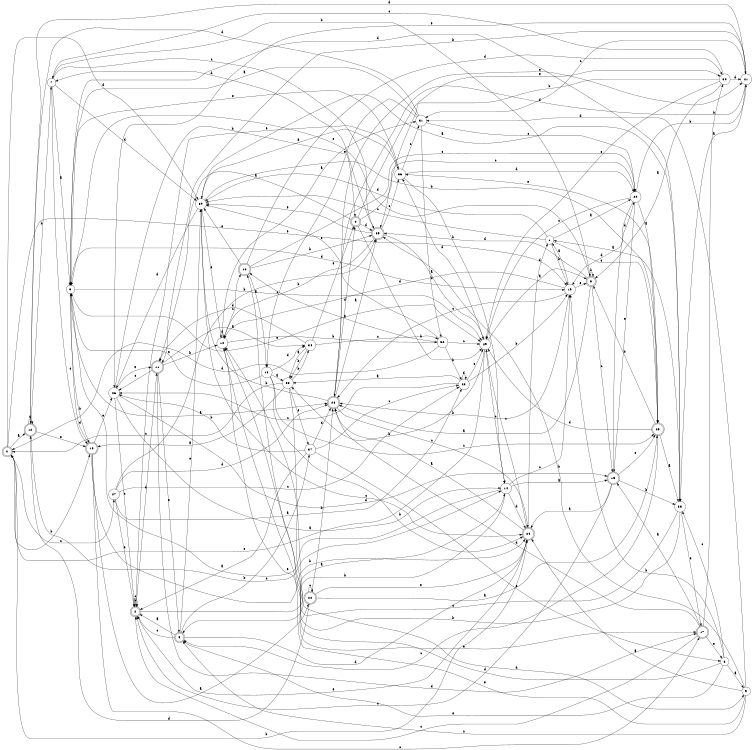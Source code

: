 digraph n32_9 {
__start0 [label="" shape="none"];

rankdir=LR;
size="8,5";

s0 [style="rounded,filled", color="black", fillcolor="white" shape="doublecircle", label="0"];
s1 [style="filled", color="black", fillcolor="white" shape="circle", label="1"];
s2 [style="rounded,filled", color="black", fillcolor="white" shape="doublecircle", label="2"];
s3 [style="filled", color="black", fillcolor="white" shape="circle", label="3"];
s4 [style="rounded,filled", color="black", fillcolor="white" shape="doublecircle", label="4"];
s5 [style="rounded,filled", color="black", fillcolor="white" shape="doublecircle", label="5"];
s6 [style="filled", color="black", fillcolor="white" shape="circle", label="6"];
s7 [style="filled", color="black", fillcolor="white" shape="circle", label="7"];
s8 [style="rounded,filled", color="black", fillcolor="white" shape="doublecircle", label="8"];
s9 [style="filled", color="black", fillcolor="white" shape="circle", label="9"];
s10 [style="filled", color="black", fillcolor="white" shape="circle", label="10"];
s11 [style="rounded,filled", color="black", fillcolor="white" shape="doublecircle", label="11"];
s12 [style="rounded,filled", color="black", fillcolor="white" shape="doublecircle", label="12"];
s13 [style="rounded,filled", color="black", fillcolor="white" shape="doublecircle", label="13"];
s14 [style="filled", color="black", fillcolor="white" shape="circle", label="14"];
s15 [style="rounded,filled", color="black", fillcolor="white" shape="doublecircle", label="15"];
s16 [style="rounded,filled", color="black", fillcolor="white" shape="doublecircle", label="16"];
s17 [style="rounded,filled", color="black", fillcolor="white" shape="doublecircle", label="17"];
s18 [style="filled", color="black", fillcolor="white" shape="circle", label="18"];
s19 [style="filled", color="black", fillcolor="white" shape="circle", label="19"];
s20 [style="filled", color="black", fillcolor="white" shape="circle", label="20"];
s21 [style="filled", color="black", fillcolor="white" shape="circle", label="21"];
s22 [style="rounded,filled", color="black", fillcolor="white" shape="doublecircle", label="22"];
s23 [style="filled", color="black", fillcolor="white" shape="circle", label="23"];
s24 [style="rounded,filled", color="black", fillcolor="white" shape="doublecircle", label="24"];
s25 [style="rounded,filled", color="black", fillcolor="white" shape="doublecircle", label="25"];
s26 [style="filled", color="black", fillcolor="white" shape="circle", label="26"];
s27 [style="filled", color="black", fillcolor="white" shape="circle", label="27"];
s28 [style="rounded,filled", color="black", fillcolor="white" shape="doublecircle", label="28"];
s29 [style="filled", color="black", fillcolor="white" shape="circle", label="29"];
s30 [style="filled", color="black", fillcolor="white" shape="circle", label="30"];
s31 [style="filled", color="black", fillcolor="white" shape="circle", label="31"];
s32 [style="filled", color="black", fillcolor="white" shape="circle", label="32"];
s33 [style="filled", color="black", fillcolor="white" shape="circle", label="33"];
s34 [style="filled", color="black", fillcolor="white" shape="circle", label="34"];
s35 [style="rounded,filled", color="black", fillcolor="white" shape="doublecircle", label="35"];
s36 [style="filled", color="black", fillcolor="white" shape="circle", label="36"];
s37 [style="filled", color="black", fillcolor="white" shape="circle", label="37"];
s38 [style="filled", color="black", fillcolor="white" shape="circle", label="38"];
s39 [style="filled", color="black", fillcolor="white" shape="circle", label="39"];
s0 -> s12 [label="a"];
s0 -> s13 [label="b"];
s0 -> s27 [label="c"];
s0 -> s39 [label="d"];
s0 -> s19 [label="e"];
s1 -> s20 [label="a"];
s1 -> s19 [label="b"];
s1 -> s39 [label="c"];
s1 -> s39 [label="d"];
s1 -> s25 [label="e"];
s2 -> s14 [label="a"];
s2 -> s2 [label="b"];
s2 -> s2 [label="c"];
s2 -> s11 [label="d"];
s2 -> s36 [label="e"];
s3 -> s28 [label="a"];
s3 -> s13 [label="b"];
s3 -> s29 [label="c"];
s3 -> s19 [label="d"];
s3 -> s29 [label="e"];
s4 -> s11 [label="a"];
s4 -> s29 [label="b"];
s4 -> s20 [label="c"];
s4 -> s35 [label="d"];
s4 -> s30 [label="e"];
s5 -> s2 [label="a"];
s5 -> s37 [label="b"];
s5 -> s2 [label="c"];
s5 -> s24 [label="d"];
s5 -> s39 [label="e"];
s6 -> s9 [label="a"];
s6 -> s19 [label="b"];
s6 -> s33 [label="c"];
s6 -> s16 [label="d"];
s6 -> s5 [label="e"];
s7 -> s3 [label="a"];
s7 -> s8 [label="b"];
s7 -> s35 [label="c"];
s7 -> s39 [label="d"];
s7 -> s13 [label="e"];
s8 -> s28 [label="a"];
s8 -> s8 [label="b"];
s8 -> s15 [label="c"];
s8 -> s35 [label="d"];
s8 -> s3 [label="e"];
s9 -> s24 [label="a"];
s9 -> s35 [label="b"];
s9 -> s5 [label="c"];
s9 -> s31 [label="d"];
s9 -> s10 [label="e"];
s10 -> s31 [label="a"];
s10 -> s32 [label="b"];
s10 -> s16 [label="c"];
s10 -> s10 [label="d"];
s10 -> s17 [label="e"];
s11 -> s34 [label="a"];
s11 -> s10 [label="b"];
s11 -> s26 [label="c"];
s11 -> s17 [label="d"];
s11 -> s5 [label="e"];
s12 -> s12 [label="a"];
s12 -> s7 [label="b"];
s12 -> s14 [label="c"];
s12 -> s21 [label="d"];
s12 -> s13 [label="e"];
s13 -> s22 [label="a"];
s13 -> s24 [label="b"];
s13 -> s17 [label="c"];
s13 -> s3 [label="d"];
s13 -> s26 [label="e"];
s14 -> s15 [label="a"];
s14 -> s5 [label="b"];
s14 -> s19 [label="c"];
s14 -> s24 [label="d"];
s14 -> s3 [label="e"];
s15 -> s24 [label="a"];
s15 -> s33 [label="b"];
s15 -> s2 [label="c"];
s15 -> s20 [label="d"];
s15 -> s25 [label="e"];
s16 -> s18 [label="a"];
s16 -> s35 [label="b"];
s16 -> s20 [label="c"];
s16 -> s30 [label="d"];
s16 -> s39 [label="e"];
s17 -> s15 [label="a"];
s17 -> s30 [label="b"];
s17 -> s2 [label="c"];
s17 -> s28 [label="d"];
s17 -> s6 [label="e"];
s18 -> s38 [label="a"];
s18 -> s24 [label="b"];
s18 -> s25 [label="c"];
s18 -> s34 [label="d"];
s18 -> s3 [label="e"];
s19 -> s1 [label="a"];
s19 -> s28 [label="b"];
s19 -> s28 [label="c"];
s19 -> s10 [label="d"];
s19 -> s8 [label="e"];
s20 -> s25 [label="a"];
s20 -> s21 [label="b"];
s20 -> s29 [label="c"];
s20 -> s19 [label="d"];
s20 -> s15 [label="e"];
s21 -> s33 [label="a"];
s21 -> s11 [label="b"];
s21 -> s31 [label="c"];
s21 -> s28 [label="d"];
s21 -> s26 [label="e"];
s22 -> s25 [label="a"];
s22 -> s28 [label="b"];
s22 -> s22 [label="c"];
s22 -> s12 [label="d"];
s22 -> s24 [label="e"];
s23 -> s38 [label="a"];
s23 -> s19 [label="b"];
s23 -> s26 [label="c"];
s23 -> s23 [label="d"];
s23 -> s29 [label="e"];
s24 -> s28 [label="a"];
s24 -> s0 [label="b"];
s24 -> s29 [label="c"];
s24 -> s1 [label="d"];
s24 -> s2 [label="e"];
s25 -> s33 [label="a"];
s25 -> s8 [label="b"];
s25 -> s5 [label="c"];
s25 -> s29 [label="d"];
s25 -> s36 [label="e"];
s26 -> s14 [label="a"];
s26 -> s4 [label="b"];
s26 -> s2 [label="c"];
s26 -> s15 [label="d"];
s26 -> s11 [label="e"];
s27 -> s23 [label="a"];
s27 -> s35 [label="b"];
s27 -> s23 [label="c"];
s27 -> s28 [label="d"];
s27 -> s2 [label="e"];
s28 -> s35 [label="a"];
s28 -> s39 [label="b"];
s28 -> s24 [label="c"];
s28 -> s4 [label="d"];
s28 -> s21 [label="e"];
s29 -> s8 [label="a"];
s29 -> s38 [label="b"];
s29 -> s14 [label="c"];
s29 -> s36 [label="d"];
s29 -> s0 [label="e"];
s30 -> s8 [label="a"];
s30 -> s35 [label="b"];
s30 -> s7 [label="c"];
s30 -> s21 [label="d"];
s30 -> s29 [label="e"];
s31 -> s3 [label="a"];
s31 -> s32 [label="b"];
s31 -> s20 [label="c"];
s31 -> s12 [label="d"];
s31 -> s18 [label="e"];
s32 -> s16 [label="a"];
s32 -> s23 [label="b"];
s32 -> s29 [label="c"];
s32 -> s0 [label="d"];
s32 -> s39 [label="e"];
s33 -> s1 [label="a"];
s33 -> s10 [label="b"];
s33 -> s10 [label="c"];
s33 -> s3 [label="d"];
s33 -> s17 [label="e"];
s34 -> s38 [label="a"];
s34 -> s38 [label="b"];
s34 -> s32 [label="c"];
s34 -> s11 [label="d"];
s34 -> s4 [label="e"];
s35 -> s29 [label="a"];
s35 -> s10 [label="b"];
s35 -> s36 [label="c"];
s35 -> s7 [label="d"];
s35 -> s39 [label="e"];
s36 -> s39 [label="a"];
s36 -> s14 [label="b"];
s36 -> s31 [label="c"];
s36 -> s20 [label="d"];
s36 -> s3 [label="e"];
s37 -> s2 [label="a"];
s37 -> s26 [label="b"];
s37 -> s23 [label="c"];
s37 -> s28 [label="d"];
s37 -> s6 [label="e"];
s38 -> s13 [label="a"];
s38 -> s34 [label="b"];
s38 -> s0 [label="c"];
s38 -> s9 [label="d"];
s38 -> s37 [label="e"];
s39 -> s33 [label="a"];
s39 -> s25 [label="b"];
s39 -> s24 [label="c"];
s39 -> s26 [label="d"];
s39 -> s10 [label="e"];

}